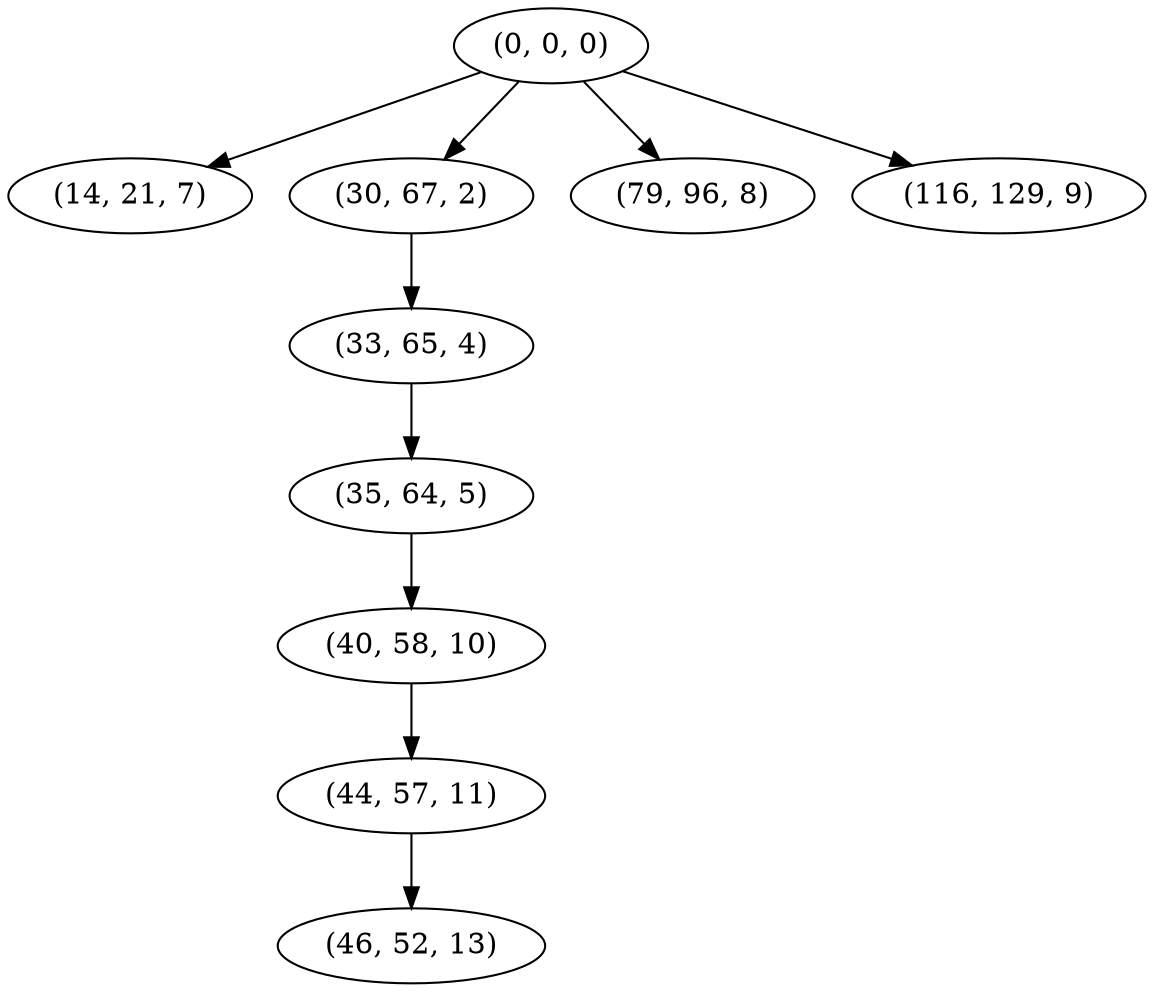 digraph tree {
    "(0, 0, 0)";
    "(14, 21, 7)";
    "(30, 67, 2)";
    "(33, 65, 4)";
    "(35, 64, 5)";
    "(40, 58, 10)";
    "(44, 57, 11)";
    "(46, 52, 13)";
    "(79, 96, 8)";
    "(116, 129, 9)";
    "(0, 0, 0)" -> "(14, 21, 7)";
    "(0, 0, 0)" -> "(30, 67, 2)";
    "(0, 0, 0)" -> "(79, 96, 8)";
    "(0, 0, 0)" -> "(116, 129, 9)";
    "(30, 67, 2)" -> "(33, 65, 4)";
    "(33, 65, 4)" -> "(35, 64, 5)";
    "(35, 64, 5)" -> "(40, 58, 10)";
    "(40, 58, 10)" -> "(44, 57, 11)";
    "(44, 57, 11)" -> "(46, 52, 13)";
}
